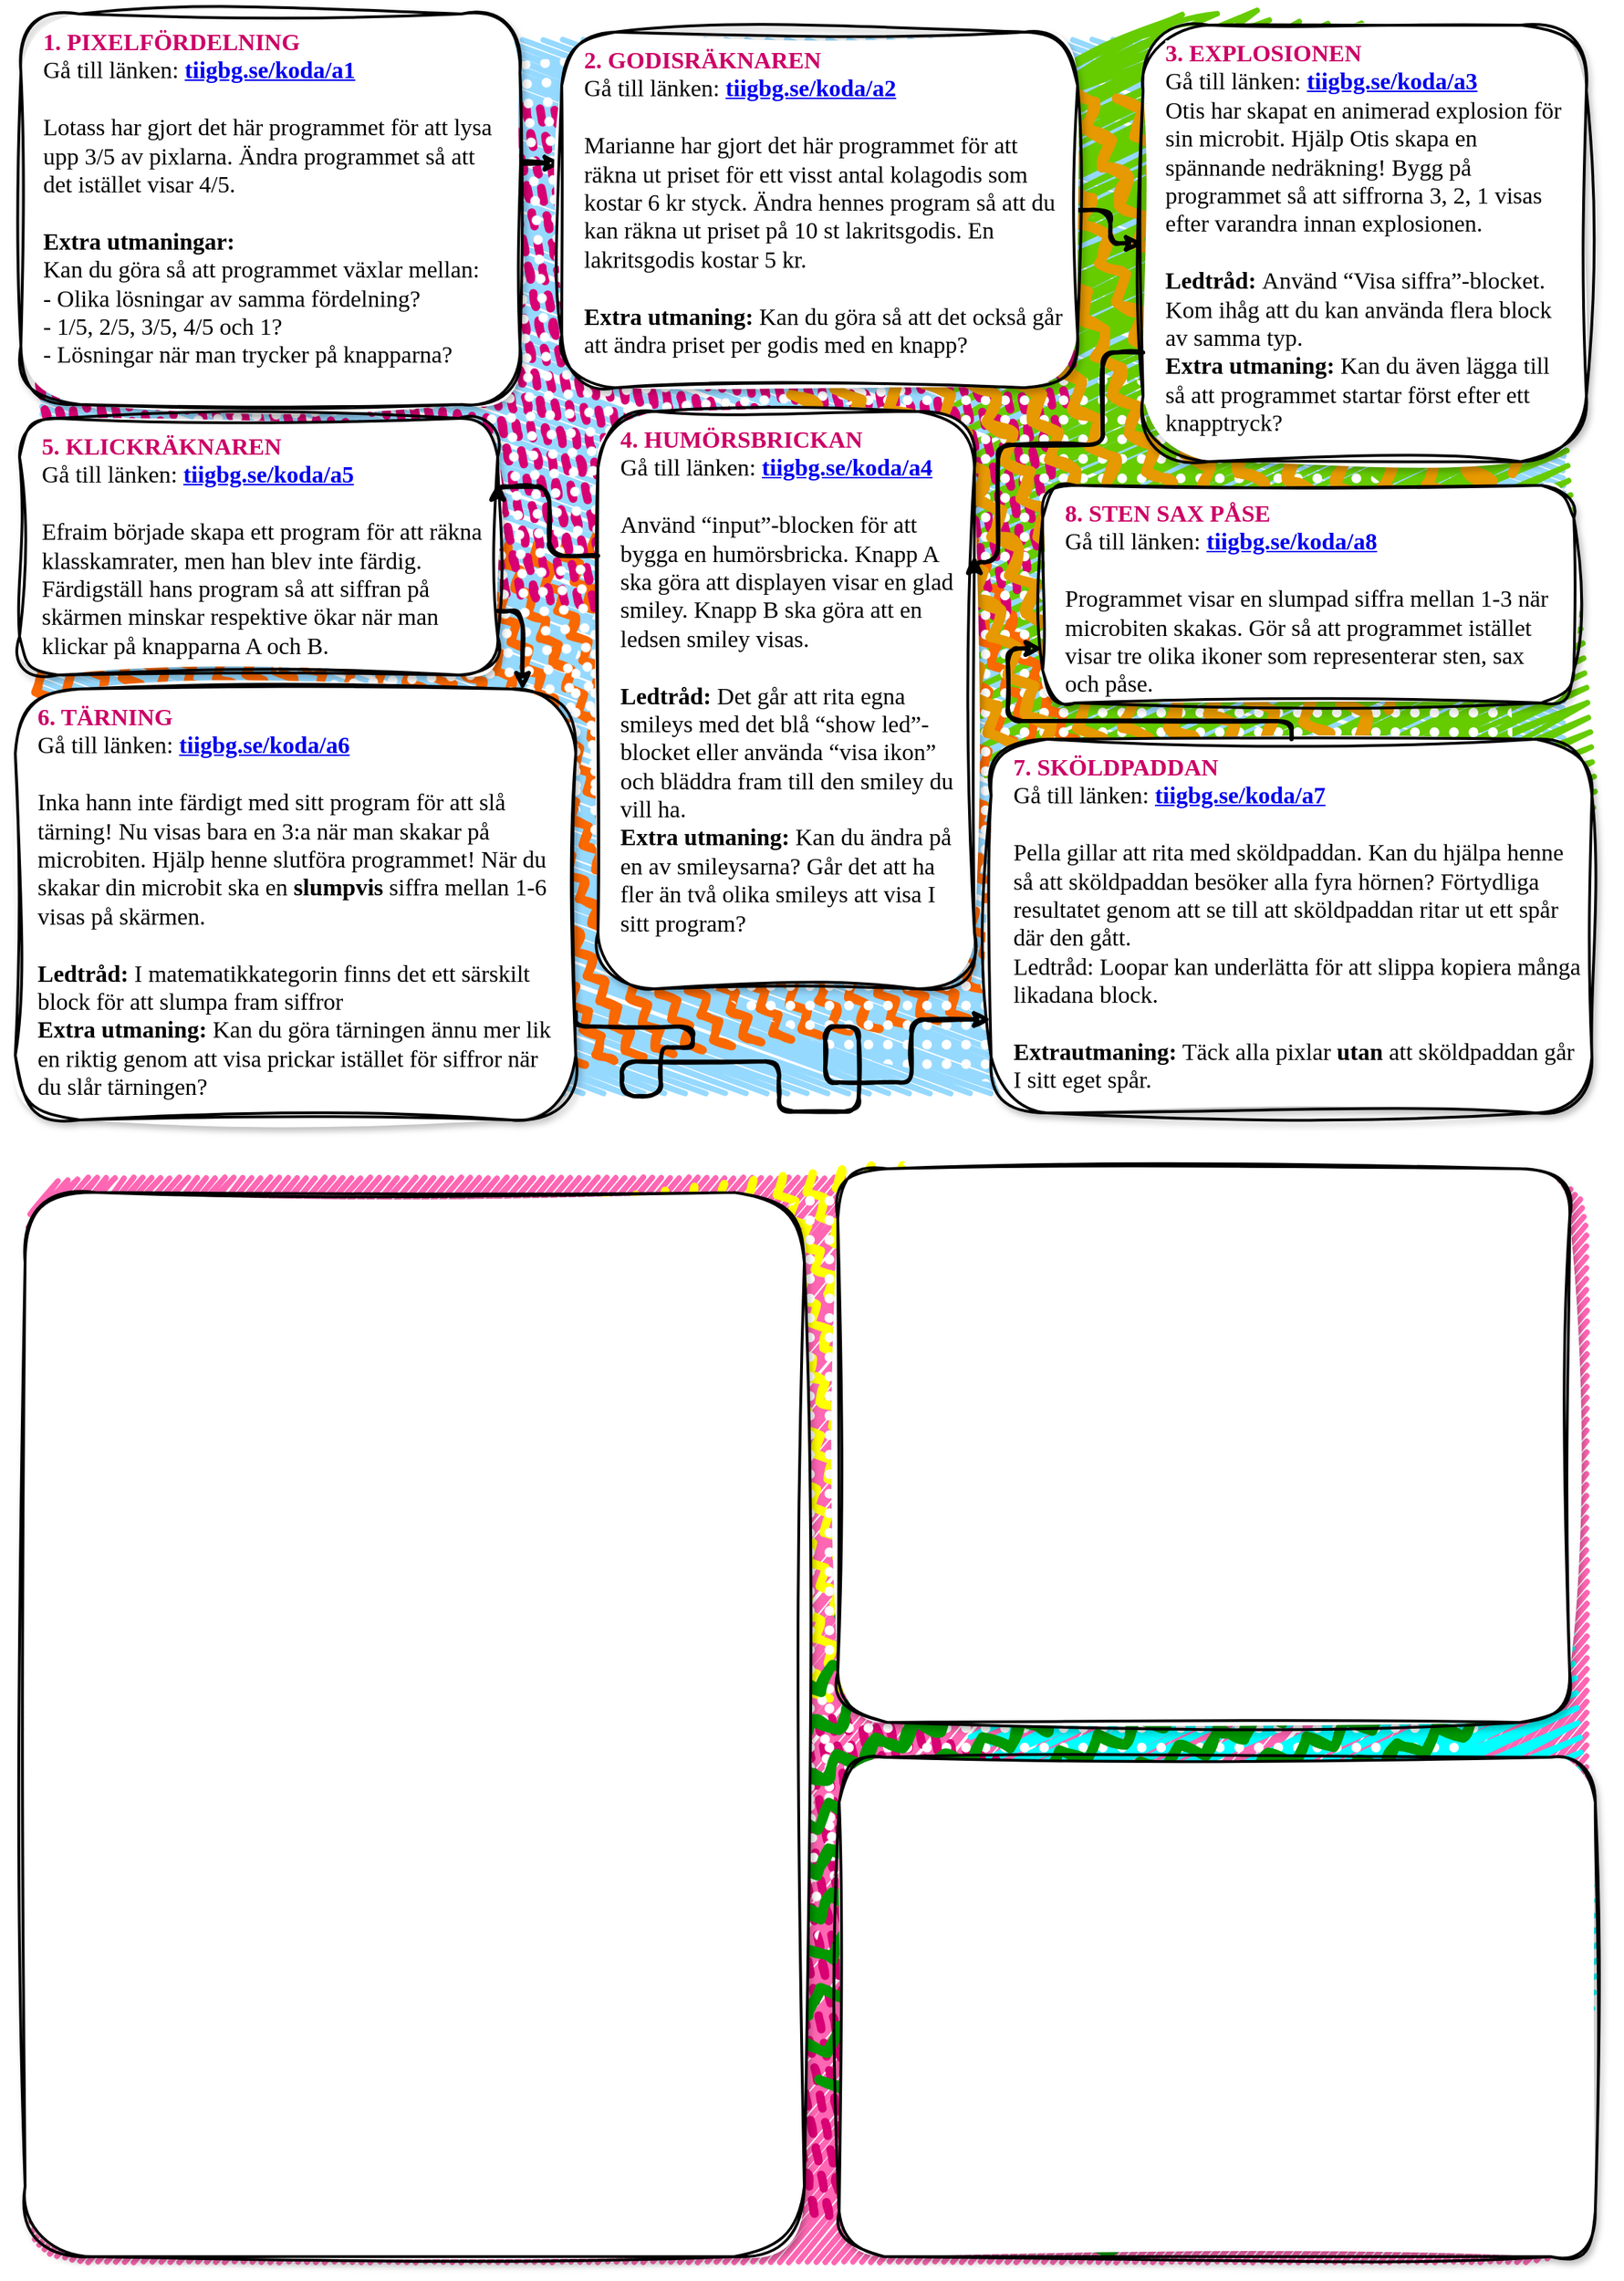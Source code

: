 <mxfile version="15.7.4" type="github">
  <diagram id="g1Ea1sE99UokIJiuxwNI" name="Page-1">
    <mxGraphModel dx="1477" dy="1102" grid="0" gridSize="10" guides="1" tooltips="1" connect="1" arrows="1" fold="1" page="1" pageScale="1" pageWidth="1169" pageHeight="827" background="none" math="0" shadow="0">
      <root>
        <mxCell id="0" />
        <mxCell id="3xRHyhHIbvwl35EICh01-24" value="background" style="locked=1;" parent="0" />
        <mxCell id="3xRHyhHIbvwl35EICh01-26" value="" style="rounded=1;whiteSpace=wrap;html=1;strokeWidth=2;fillWeight=4;hachureGap=5;hachureAngle=70;fillColor=#96D9FF;sketch=1;shadow=0;align=left;glass=0;fillStyle=hachure;comic=0;fixDash=0;labelPadding=0;fontFamily=Itim;fontSource=https%3A%2F%2Ffonts.googleapis.com%2Fcss%3Ffamily%3DItim;fontStyle=1;verticalAlign=top;spacingLeft=8;jiggle=2;disableMultiStroke=0;disableMultiStrokeFill=0;simplification=0;arcSize=5;movable=1;resizable=1;rotatable=1;deletable=1;editable=1;connectable=1;strokeColor=none;" parent="3xRHyhHIbvwl35EICh01-24" vertex="1">
          <mxGeometry x="33" y="39" width="1092" height="755" as="geometry" />
        </mxCell>
        <mxCell id="3xRHyhHIbvwl35EICh01-27" value="" style="rounded=1;whiteSpace=wrap;html=1;strokeWidth=2;fillWeight=4;hachureGap=10;hachureAngle=20;fillColor=#66CC00;sketch=1;shadow=0;align=left;glass=0;fillStyle=zigzag;comic=0;fixDash=0;labelPadding=0;fontFamily=Itim;fontSource=https%3A%2F%2Ffonts.googleapis.com%2Fcss%3Ffamily%3DItim;fontStyle=1;verticalAlign=top;spacingLeft=8;jiggle=6;disableMultiStroke=0;disableMultiStrokeFill=0;simplification=0;arcSize=50;strokeColor=none;fontColor=#ffffff;direction=south;rotation=-185;" parent="3xRHyhHIbvwl35EICh01-24" vertex="1">
          <mxGeometry x="699.88" y="27.22" width="435.57" height="750.54" as="geometry" />
        </mxCell>
        <mxCell id="3xRHyhHIbvwl35EICh01-28" value="" style="rounded=1;whiteSpace=wrap;html=1;strokeWidth=2;fillWeight=6;hachureGap=10;hachureAngle=20;fillColor=#fa6800;sketch=1;shadow=0;align=left;glass=0;fillStyle=zigzag-line;comic=0;fixDash=0;labelPadding=0;fontFamily=Itim;fontSource=https%3A%2F%2Ffonts.googleapis.com%2Fcss%3Ffamily%3DItim;fontStyle=1;verticalAlign=top;spacingLeft=8;jiggle=2;disableMultiStroke=0;disableMultiStrokeFill=0;simplification=0;arcSize=35;strokeColor=none;fontColor=#000000;direction=south;rotation=-97;" parent="3xRHyhHIbvwl35EICh01-24" vertex="1">
          <mxGeometry x="208.48" y="213.92" width="374.29" height="742.01" as="geometry" />
        </mxCell>
        <mxCell id="3xRHyhHIbvwl35EICh01-29" value="" style="rounded=1;whiteSpace=wrap;html=1;strokeWidth=2;fillWeight=6;hachureGap=10;hachureAngle=20;fillColor=#d80073;sketch=1;shadow=0;align=left;glass=0;fillStyle=dashed;comic=0;fixDash=0;labelPadding=0;fontFamily=Itim;fontSource=https%3A%2F%2Ffonts.googleapis.com%2Fcss%3Ffamily%3DItim;fontStyle=1;verticalAlign=top;spacingLeft=8;jiggle=2;disableMultiStroke=0;disableMultiStrokeFill=0;simplification=0;arcSize=35;strokeColor=none;fontColor=#ffffff;direction=south;rotation=-81;" parent="3xRHyhHIbvwl35EICh01-24" vertex="1">
          <mxGeometry x="216.77" y="-105.16" width="372.4" height="737.45" as="geometry" />
        </mxCell>
        <mxCell id="nV6lGtGCFat5JLpOnvdh-3" value="" style="ellipse;whiteSpace=wrap;html=1;strokeWidth=2;fillWeight=4;hachureGap=15;fillColor=default;fillStyle=dots;sketch=1;rounded=1;shadow=0;glass=0;labelBackgroundColor=#FFFFFF;labelBorderColor=none;hachureAngle=20;jiggle=3;disableMultiStroke=0;disableMultiStrokeFill=0;curveFitting=0.95;simplification=0;sketchStyle=rough;fontFamily=Itim;fontSource=https%3A%2F%2Ffonts.googleapis.com%2Fcss%3Ffamily%3DItim;fontSize=17;fontColor=#004C99;strokeColor=none;" parent="3xRHyhHIbvwl35EICh01-24" vertex="1">
          <mxGeometry x="380" y="270" width="739" height="519" as="geometry" />
        </mxCell>
        <mxCell id="nV6lGtGCFat5JLpOnvdh-4" value="" style="ellipse;whiteSpace=wrap;html=1;strokeWidth=2;fillWeight=4;hachureGap=15;fillColor=default;fillStyle=dots;sketch=1;rounded=1;shadow=0;glass=0;labelBackgroundColor=#FFFFFF;labelBorderColor=none;hachureAngle=20;jiggle=3;disableMultiStroke=0;disableMultiStrokeFill=0;curveFitting=0.95;simplification=0;sketchStyle=rough;fontFamily=Itim;fontSource=https%3A%2F%2Ffonts.googleapis.com%2Fcss%3Ffamily%3DItim;fontSize=17;fontColor=#004C99;strokeColor=none;rotation=86;" parent="3xRHyhHIbvwl35EICh01-24" vertex="1">
          <mxGeometry x="109.13" y="53" width="573" height="519" as="geometry" />
        </mxCell>
        <mxCell id="nV6lGtGCFat5JLpOnvdh-5" value="" style="ellipse;whiteSpace=wrap;html=1;strokeWidth=2;fillWeight=7;hachureGap=15;fillColor=#E69900;fillStyle=zigzag-line;sketch=1;rounded=1;shadow=0;glass=0;labelBackgroundColor=#FFFFFF;labelBorderColor=none;hachureAngle=20;jiggle=3;disableMultiStroke=0;disableMultiStrokeFill=0;curveFitting=0.95;simplification=0;sketchStyle=rough;fontFamily=Itim;fontSource=https%3A%2F%2Ffonts.googleapis.com%2Fcss%3Ffamily%3DItim;fontSize=17;fontColor=#004C99;strokeColor=none;rotation=86;direction=south;" parent="3xRHyhHIbvwl35EICh01-24" vertex="1">
          <mxGeometry x="577.46" y="38.13" width="505" height="572" as="geometry" />
        </mxCell>
        <mxCell id="1" value="spår 2" style="" parent="0" visible="0" />
        <mxCell id="wfl3Rg0Rn2dCTV5lHboT-3" value="" style="edgeStyle=orthogonalEdgeStyle;orthogonalLoop=1;jettySize=auto;html=1;jumpStyle=none;sketch=1;rounded=1;strokeWidth=3;exitX=1;exitY=0.5;exitDx=0;exitDy=0;shadow=0;strokeColor=#000000;" parent="1" source="wfl3Rg0Rn2dCTV5lHboT-1" target="wfl3Rg0Rn2dCTV5lHboT-2" edge="1">
          <mxGeometry relative="1" as="geometry">
            <Array as="points">
              <mxPoint x="360" y="135" />
              <mxPoint x="360" y="125" />
            </Array>
          </mxGeometry>
        </mxCell>
        <mxCell id="wfl3Rg0Rn2dCTV5lHboT-1" value="&lt;div&gt;&lt;b&gt;&lt;font color=&quot;#cc0066&quot; style=&quot;background-color: rgb(255 , 255 , 255)&quot;&gt;1. EXPLOSIONEN&amp;nbsp;&lt;/font&gt;&lt;/b&gt;&lt;/div&gt;&lt;div&gt;Gå till länken:&amp;nbsp;&lt;font color=&quot;#004c99&quot;&gt;&lt;b&gt;tiigbg.se/koda/b1&lt;/b&gt;&lt;/font&gt;&lt;/div&gt;&lt;div&gt;Otis har skapat en animerad explosion för sin microbit. Hjälp Otis skapa en spännande nedräkning! Bygg på programmet så att siffrorna 3, 2, 1 visas efter varandra innan explosionen.&amp;nbsp;&lt;/div&gt;&lt;div&gt;&amp;nbsp;&lt;/div&gt;&lt;div&gt;&lt;b&gt;Ledtråd:&amp;nbsp;&lt;/b&gt;Använd “Visa siffra”-blocket. Kom ihåg att du kan använda flera block av samma typ.&lt;/div&gt;&lt;div&gt;&amp;nbsp;&amp;nbsp;&lt;/div&gt;&lt;div&gt;&lt;b&gt;Extra utmaning:&amp;nbsp;&lt;/b&gt;Kan du även lägga till så att programmet startar först efter ett knapptryck?&amp;nbsp;&lt;/div&gt;" style="rounded=1;whiteSpace=wrap;strokeWidth=2;fillWeight=7;hachureGap=7;hachureAngle=40;sketch=1;glass=0;shadow=1;fillStyle=solid;align=left;comic=0;spacingLeft=6;verticalAlign=top;fontFamily=Itim;fontSource=https%3A%2F%2Ffonts.googleapis.com%2Fcss%3Ffamily%3DItim;fontStyle=0;jiggle=3;direction=east;portConstraint=none;connectable=1;strokeOpacity=100;fillOpacity=100;labelPadding=0;fixDash=0;container=0;simplification=0;disableMultiStroke=0;disableMultiStrokeFill=0;dashOffset=10;zigzagOffset=150;sketchStyle=rough;fontSize=17;strokeColor=default;fillColor=default;html=1;fontColor=default;noLabel=0;spacingTop=-4;spacing=10;labelBackgroundColor=none;labelBorderColor=none;curveFitting=0.95;dashGap=50;" parent="1" vertex="1">
          <mxGeometry x="19" y="19" width="387" height="267" as="geometry" />
        </mxCell>
        <mxCell id="wfl3Rg0Rn2dCTV5lHboT-5" value="" style="edgeStyle=orthogonalEdgeStyle;orthogonalLoop=1;jettySize=auto;html=1;elbow=vertical;jumpStyle=arc;strokeColor=#000000;endArrow=classic;strokeWidth=3;sketch=1;entryX=0;entryY=0.5;entryDx=0;entryDy=0;shadow=0;backgroundOutline=0;" parent="1" source="wfl3Rg0Rn2dCTV5lHboT-2" target="3xRHyhHIbvwl35EICh01-1" edge="1">
          <mxGeometry relative="1" as="geometry">
            <mxPoint x="840" y="100" as="targetPoint" />
          </mxGeometry>
        </mxCell>
        <mxCell id="wfl3Rg0Rn2dCTV5lHboT-2" value="&lt;div&gt;&lt;b&gt;&lt;font color=&quot;#cc0066&quot;&gt;2. JÄMNT DELBART&amp;nbsp;&lt;/font&gt;&lt;/b&gt;&lt;/div&gt;&lt;div&gt;Gå till länken: &lt;font color=&quot;#004c99&quot;&gt;&lt;b&gt;tiigbg.se/koda/b2&lt;/b&gt;&lt;/font&gt;&lt;/div&gt;&lt;div&gt;&lt;br&gt;&lt;/div&gt;&lt;div&gt;Emil har gjort ett program för att kolla om ett tal är delbart med ett annat. Han har dock råkat göra en bugg I koden och det fungerar inte. Rätta till så Emils program fungerar korrekt.&amp;nbsp;&lt;/div&gt;" style="rounded=1;whiteSpace=wrap;html=1;strokeWidth=2;fillWeight=7;hachureGap=7;hachureAngle=40;sketch=1;shadow=1;align=left;glass=0;fillStyle=solid;comic=0;fixDash=0;labelPadding=0;fontFamily=Itim;fontSource=https%3A%2F%2Ffonts.googleapis.com%2Fcss%3Ffamily%3DItim;fontStyle=0;verticalAlign=top;spacingLeft=6;jiggle=3;disableMultiStroke=0;disableMultiStrokeFill=0;simplification=0;strokeColor=default;fillColor=default;sketchStyle=rough;direction=east;fontSize=17;spacing=10;spacingTop=-4;curveFitting=0.95;" parent="1" vertex="1">
          <mxGeometry x="456" y="22" width="253" height="255" as="geometry" />
        </mxCell>
        <UserObject label="&lt;div&gt;&lt;font color=&quot;#cc0066&quot;&gt;&lt;span style=&quot;background-color: rgb(255 , 255 , 255)&quot;&gt;&lt;b&gt;3. TÄRNING - NY VERSION BEHÖVS MED EN UTGÅNGSPUNKT SOM INTE ÄR TOM&amp;nbsp;&lt;/b&gt;&lt;/span&gt;&lt;/font&gt;&lt;/div&gt;&lt;div&gt;Gå till länken: &lt;b&gt;&lt;font color=&quot;#004c99&quot;&gt;tiigbg.se/koda/b3&lt;/font&gt;&lt;/b&gt;&lt;/div&gt;&lt;div&gt;&lt;br&gt;&lt;/div&gt;&lt;div&gt;&lt;div&gt;Inka hann inte färdigt med sitt tärningsprogram! Nu visas bara en 3:a när man skakar på microbiten. Hjälp henne slutföra programmet! När du skakar din microbit ska en slumpvis siffra mellan 1-6 visas på skärmen.&amp;nbsp;&lt;/div&gt;&lt;div&gt;&amp;nbsp;&lt;/div&gt;&lt;div&gt;Ledtråd: I matematikkategorin finns det ett särskilt block för att slumpa fram siffror&amp;nbsp;&lt;/div&gt;&lt;div&gt;&amp;nbsp;&lt;/div&gt;&lt;div&gt;Extrautmaning: Kan du göra tärningen ännu mer lik en riktig genom att visa prickar istället för siffror när du slår tärningen?&amp;nbsp;&lt;/div&gt;&lt;/div&gt;" id="3xRHyhHIbvwl35EICh01-1">
          <mxCell style="rounded=1;whiteSpace=wrap;html=1;strokeWidth=2;fillWeight=7;hachureGap=7;hachureAngle=40;sketch=1;shadow=1;align=left;glass=0;fillStyle=solid;comic=0;fixDash=0;labelPadding=0;fontFamily=Itim;fontSource=https%3A%2F%2Ffonts.googleapis.com%2Fcss%3Ffamily%3DItim;fontStyle=0;verticalAlign=top;spacingLeft=8;jiggle=3;disableMultiStroke=0;disableMultiStrokeFill=0;simplification=0;strokeColor=default;fillColor=default;sketchStyle=rough;direction=east;fontSize=17;spacing=10;spacingTop=-1;curveFitting=0.95;" parent="1" vertex="1">
            <mxGeometry x="774" y="26" width="368" height="332" as="geometry" />
          </mxCell>
        </UserObject>
        <mxCell id="3xRHyhHIbvwl35EICh01-4" value="&lt;div&gt;&lt;font color=&quot;#cc0066&quot;&gt;&lt;b&gt;4. SKÖLDPADDAN&amp;nbsp;&lt;/b&gt;&lt;/font&gt;&lt;/div&gt;&lt;div&gt;Gå till länken: &lt;b&gt;&lt;font color=&quot;#004c99&quot;&gt;tiigbg.se/koda/b4&lt;/font&gt;&lt;/b&gt;&lt;/div&gt;&lt;div&gt;&lt;br&gt;&lt;/div&gt;&lt;div&gt;Pella gillar att rita med sköldpaddan. Kan du hjälpa henne så att sköldpaddan besöker alla fyra hörnen? Förtydliga resultatet genom att se till att sköldpaddan ritar ut ett spår där den gått.&amp;nbsp;&lt;/div&gt;&lt;div&gt;Ledtråd: Loopar kan underlätta för att slippa kopiera många likadana block.&lt;/div&gt;&lt;div&gt;&lt;br&gt;&lt;/div&gt;&lt;div&gt;&lt;b&gt;Extra utmaning:&lt;/b&gt; Täck alla pixlar UTAN att sköldpaddan går I sitt eget spår.&lt;font color=&quot;#cc0066&quot;&gt;&lt;b&gt;&amp;nbsp;&lt;/b&gt;&lt;/font&gt;&lt;/div&gt;" style="rounded=1;whiteSpace=wrap;html=1;strokeWidth=2;fillWeight=7;hachureGap=7;hachureAngle=40;sketch=1;shadow=1;align=left;glass=0;fillStyle=solid;comic=0;fixDash=0;labelPadding=0;fontFamily=Itim;fontSource=https%3A%2F%2Ffonts.googleapis.com%2Fcss%3Ffamily%3DItim;fontStyle=0;verticalAlign=top;spacingLeft=6;jiggle=3;disableMultiStroke=0;disableMultiStrokeFill=0;simplification=0;strokeColor=default;fillColor=default;sketchStyle=rough;direction=east;fontSize=17;spacing=10;spacingTop=-4;curveFitting=0.95;" parent="1" vertex="1">
          <mxGeometry x="395" y="309" width="289" height="348" as="geometry" />
        </mxCell>
        <mxCell id="3xRHyhHIbvwl35EICh01-6" value="&lt;div&gt;&lt;b&gt;&lt;font color=&quot;#cc0066&quot;&gt;5&lt;/font&gt;&lt;/b&gt;&lt;b&gt;&lt;font color=&quot;#cc0066&quot;&gt;. STEN SAX PÅSE&lt;/font&gt;&lt;/b&gt;&lt;/div&gt;&lt;div&gt;Gå till länken:&amp;nbsp;&lt;b&gt;&lt;font color=&quot;#004c99&quot;&gt;tiigbg.se/koda/b5&lt;/font&gt;&lt;/b&gt;&lt;/div&gt;&lt;div&gt;&lt;b&gt;&lt;font color=&quot;#004c99&quot;&gt;&lt;br&gt;&lt;/font&gt;&lt;/b&gt;&lt;/div&gt;&lt;div&gt;Programmet visar en slumpad siffra mellan 1-3 när microbiten skakas. Gör så att programmet istället visar tre olika ikoner som representerar sten, sax och påse.&amp;nbsp;&lt;/div&gt;" style="rounded=1;whiteSpace=wrap;html=1;strokeWidth=2;fillWeight=7;hachureGap=7;hachureAngle=40;sketch=1;shadow=1;align=left;glass=0;fillStyle=solid;comic=0;fixDash=0;labelPadding=0;fontFamily=Itim;fontSource=https%3A%2F%2Ffonts.googleapis.com%2Fcss%3Ffamily%3DItim;fontStyle=0;verticalAlign=top;spacingLeft=6;jiggle=3;disableMultiStroke=0;disableMultiStrokeFill=0;simplification=0;strokeColor=default;fillColor=default;sketchStyle=rough;direction=east;fontSize=17;spacing=10;spacingTop=-4;curveFitting=0.95;" parent="1" vertex="1">
          <mxGeometry x="19" y="311" width="303" height="201" as="geometry" />
        </mxCell>
        <mxCell id="3xRHyhHIbvwl35EICh01-7" value="" style="edgeStyle=orthogonalEdgeStyle;orthogonalLoop=1;jettySize=auto;html=1;elbow=vertical;jumpStyle=arc;strokeColor=#000000;endArrow=classic;strokeWidth=3;sketch=1;shadow=0;" parent="1" source="3xRHyhHIbvwl35EICh01-4" target="3xRHyhHIbvwl35EICh01-6" edge="1">
          <mxGeometry relative="1" as="geometry">
            <mxPoint x="550" y="420" as="sourcePoint" />
            <mxPoint x="530" y="565" as="targetPoint" />
          </mxGeometry>
        </mxCell>
        <mxCell id="3xRHyhHIbvwl35EICh01-8" value="&lt;div&gt;&lt;font color=&quot;#cc0066&quot;&gt;&lt;b&gt;6. PIXELFÖRDELNING&amp;nbsp;&lt;/b&gt;&lt;/font&gt;&lt;/div&gt;&lt;div&gt;Gå till länken: &lt;b&gt;&lt;font color=&quot;#004c99&quot;&gt;tiigbg.se/koda/b6&lt;/font&gt;&lt;/b&gt;&lt;/div&gt;&lt;div&gt;&lt;b&gt;&lt;font color=&quot;#004c99&quot;&gt;&lt;br&gt;&lt;/font&gt;&lt;/b&gt;&lt;/div&gt;&lt;div&gt;Programmet ritar ett slumpvis mönster som lyser upp 1/5 av displayen. Ändra I koden så att den istället generar 2/5, 3/5, 4/5 och/eller 5/5.&amp;nbsp;&lt;/div&gt;&lt;div&gt;&amp;nbsp;&lt;/div&gt;&lt;div&gt;Tänkvärt: Fundera på vad “Om-blocket” gör och varför det ser ut som det gör här. Nehövs verkligen “Om-blocket” och I så fall varför?&amp;nbsp;&lt;/div&gt;" style="rounded=1;whiteSpace=wrap;html=1;strokeWidth=2;fillWeight=7;hachureGap=7;hachureAngle=40;sketch=1;shadow=1;align=left;glass=0;fillStyle=solid;comic=0;fixDash=0;labelPadding=0;fontFamily=Itim;fontSource=https%3A%2F%2Ffonts.googleapis.com%2Fcss%3Ffamily%3DItim;fontStyle=0;verticalAlign=top;spacingLeft=6;jiggle=3;disableMultiStroke=0;disableMultiStrokeFill=0;simplification=0;strokeColor=default;fillColor=default;sketchStyle=rough;direction=east;fontSize=17;spacing=10;spacingTop=-4;curveFitting=0.95;" parent="1" vertex="1">
          <mxGeometry x="16" y="544" width="349" height="266" as="geometry" />
        </mxCell>
        <mxCell id="3xRHyhHIbvwl35EICh01-10" value="&lt;div&gt;&lt;font color=&quot;#cc0066&quot;&gt;&lt;b&gt;7. HITTA KOORDINATEN&amp;nbsp;&lt;/b&gt;&lt;/font&gt;&lt;/div&gt;&lt;div&gt;Gå till länken: &lt;b&gt;&lt;font color=&quot;#004c99&quot;&gt;tiigbg.se/koda/b7&lt;/font&gt;&lt;/b&gt;&lt;/div&gt;&lt;div&gt;&lt;b&gt;&lt;font color=&quot;#004c99&quot;&gt;&lt;br&gt;&lt;/font&gt;&lt;/b&gt;&lt;/div&gt;&lt;div&gt;Tigerlilja har gjort ett spel där man ska placera en prick&amp;nbsp;&lt;/div&gt;&lt;div&gt;genom att luta på micro:biten. Först visar micro:biten två&amp;nbsp;&lt;span&gt;siffror för x &amp;amp; y. Målet med spelet är att placera pricken på&amp;nbsp;&lt;/span&gt;&lt;span&gt;den koordinaten och klicka på A-knappen. Om man vill se&amp;nbsp;&lt;/span&gt;&lt;span&gt;koordinaten igen kan man trycka på B-knappen.&amp;nbsp;&lt;/span&gt;&lt;span&gt;Ändra i Tigerliljas program så att det visas ett hjärta när&amp;nbsp;&lt;/span&gt;&lt;/div&gt;&lt;div&gt;man fått 5 rätt.&amp;nbsp;&lt;/div&gt;&lt;div&gt;&amp;nbsp;&lt;/div&gt;&lt;div&gt;&lt;b&gt;Kom ihåg: &lt;/b&gt;Koordinaterna på micro:biten börjar uppe till&amp;nbsp;&lt;/div&gt;&lt;div&gt;vänster med x=0 och y=0.&amp;nbsp;&lt;/div&gt;" style="rounded=1;whiteSpace=wrap;html=1;strokeWidth=2;fillWeight=7;hachureGap=7;hachureAngle=40;sketch=1;shadow=1;align=left;glass=0;fillStyle=solid;comic=0;fixDash=0;labelPadding=0;fontFamily=Itim;fontSource=https%3A%2F%2Ffonts.googleapis.com%2Fcss%3Ffamily%3DItim;fontStyle=0;verticalAlign=top;spacingLeft=6;jiggle=3;disableMultiStroke=0;disableMultiStrokeFill=0;simplification=0;strokeColor=default;fillColor=default;sketchStyle=rough;direction=east;fontSize=17;spacing=10;spacingTop=-1;curveFitting=0.95;arcSize=10;" parent="1" vertex="1">
          <mxGeometry x="734" y="436" width="375" height="374" as="geometry" />
        </mxCell>
        <mxCell id="3xRHyhHIbvwl35EICh01-13" value="" style="edgeStyle=orthogonalEdgeStyle;orthogonalLoop=1;jettySize=auto;html=1;elbow=vertical;jumpStyle=arc;strokeColor=#000000;endArrow=classic;strokeWidth=3;sketch=1;exitX=1;exitY=0.75;exitDx=0;exitDy=0;shadow=0;entryX=0;entryY=0.75;entryDx=0;entryDy=0;" parent="1" source="3xRHyhHIbvwl35EICh01-8" target="3xRHyhHIbvwl35EICh01-10" edge="1">
          <mxGeometry relative="1" as="geometry">
            <mxPoint x="780" y="630" as="sourcePoint" />
            <mxPoint x="720" y="710" as="targetPoint" />
            <Array as="points">
              <mxPoint x="430" y="744" />
              <mxPoint x="430" y="703" />
              <mxPoint x="497" y="703" />
              <mxPoint x="497" y="800" />
              <mxPoint x="465" y="800" />
              <mxPoint x="465" y="778" />
              <mxPoint x="638" y="778" />
              <mxPoint x="638" y="760" />
              <mxPoint x="596" y="760" />
              <mxPoint x="596" y="709" />
              <mxPoint x="526" y="709" />
              <mxPoint x="526" y="744" />
              <mxPoint x="653" y="744" />
              <mxPoint x="653" y="688" />
              <mxPoint x="700" y="688" />
              <mxPoint x="700" y="717" />
            </Array>
          </mxGeometry>
        </mxCell>
        <mxCell id="3xRHyhHIbvwl35EICh01-22" value="" style="edgeStyle=orthogonalEdgeStyle;orthogonalLoop=1;jettySize=auto;html=1;elbow=vertical;jumpStyle=arc;strokeColor=#000000;endArrow=classic;strokeWidth=3;sketch=1;entryX=1;entryY=0.25;entryDx=0;entryDy=0;shadow=0;exitX=0;exitY=0.75;exitDx=0;exitDy=0;" parent="1" source="3xRHyhHIbvwl35EICh01-1" target="3xRHyhHIbvwl35EICh01-4" edge="1">
          <mxGeometry relative="1" as="geometry">
            <mxPoint x="818" y="254" as="sourcePoint" />
            <mxPoint x="860" y="435" as="targetPoint" />
            <Array as="points">
              <mxPoint x="734" y="275" />
              <mxPoint x="734" y="334" />
              <mxPoint x="709" y="334" />
              <mxPoint x="709" y="396" />
            </Array>
          </mxGeometry>
        </mxCell>
        <mxCell id="3xRHyhHIbvwl35EICh01-31" value="" style="edgeStyle=orthogonalEdgeStyle;orthogonalLoop=1;jettySize=auto;html=1;elbow=vertical;jumpStyle=arc;strokeColor=#000000;endArrow=classic;strokeWidth=3;sketch=1;shadow=0;exitX=0.5;exitY=1;exitDx=0;exitDy=0;entryX=0.25;entryY=0;entryDx=0;entryDy=0;" parent="1" source="3xRHyhHIbvwl35EICh01-6" target="3xRHyhHIbvwl35EICh01-8" edge="1">
          <mxGeometry relative="1" as="geometry">
            <mxPoint x="217" y="689.5" as="sourcePoint" />
            <mxPoint x="162" y="544" as="targetPoint" />
            <Array as="points">
              <mxPoint x="166" y="512" />
              <mxPoint x="166" y="524" />
              <mxPoint x="103" y="524" />
            </Array>
          </mxGeometry>
        </mxCell>
        <mxCell id="nV6lGtGCFat5JLpOnvdh-22" value="&lt;span style=&quot;color: rgb(0 , 0 , 0) ; text-align: left ; font-size: 18px&quot;&gt;Kör det här programmet på själva microbiten och inte i simulatorn!&lt;/span&gt;" style="rounded=0;whiteSpace=wrap;html=1;strokeWidth=2;fillWeight=8;hachureGap=8;hachureAngle=45;fillColor=#FF8000;sketch=1;shadow=0;glass=0;labelBackgroundColor=none;labelBorderColor=none;jiggle=3;disableMultiStroke=0;disableMultiStrokeFill=0;fillStyle=solid;curveFitting=0.95;simplification=0;sketchStyle=rough;fontFamily=Itim;fontSource=https%3A%2F%2Ffonts.googleapis.com%2Fcss%3Ffamily%3DItim;fontSize=18;fontColor=#004C99;fontStyle=1;rotation=10.0;" parent="1" vertex="1">
          <mxGeometry x="868" y="402" width="274" height="49" as="geometry" />
        </mxCell>
        <mxCell id="nV6lGtGCFat5JLpOnvdh-6" value="spår 1" style="" parent="0" />
        <mxCell id="nV6lGtGCFat5JLpOnvdh-7" value="" style="edgeStyle=orthogonalEdgeStyle;orthogonalLoop=1;jettySize=auto;html=1;jumpStyle=none;sketch=1;rounded=1;strokeWidth=3;exitX=1;exitY=0.5;exitDx=0;exitDy=0;shadow=0;strokeColor=#000000;" parent="nV6lGtGCFat5JLpOnvdh-6" source="nV6lGtGCFat5JLpOnvdh-8" target="nV6lGtGCFat5JLpOnvdh-10" edge="1">
          <mxGeometry relative="1" as="geometry">
            <Array as="points">
              <mxPoint x="360" y="135" />
              <mxPoint x="360" y="125" />
            </Array>
          </mxGeometry>
        </mxCell>
        <UserObject label="&lt;b style=&quot;background-color: rgb(255 , 255 , 255) ; font-size: 17px&quot;&gt;&lt;font color=&quot;#cc0066&quot; style=&quot;font-size: 17px&quot;&gt;1. PIXELFÖRDELNING&lt;/font&gt;&lt;br style=&quot;font-size: 17px&quot;&gt;&lt;/b&gt;Gå till länken: &lt;font color=&quot;#004c99&quot; style=&quot;font-size: 17px&quot;&gt;&lt;b style=&quot;font-size: 17px&quot;&gt;&lt;a href=&quot;https://www.tiigbg.se/koda/a1&quot;&gt;tiigbg.se/koda/a1&lt;/a&gt;&lt;/b&gt;&lt;/font&gt;&lt;br style=&quot;font-size: 17px&quot;&gt;&lt;br style=&quot;font-size: 17px&quot;&gt;Lotass har gjort det här programmet för att lysa upp 3/5 av pixlarna. Ändra programmet så att det istället visar 4/5.&lt;br style=&quot;font-size: 17px&quot;&gt;&lt;br style=&quot;font-size: 17px&quot;&gt;&lt;b style=&quot;font-size: 17px&quot;&gt;Extra utmaningar:&lt;br style=&quot;font-size: 17px&quot;&gt;&lt;/b&gt;Kan du göra så att programmet växlar mellan:&lt;br style=&quot;font-size: 17px&quot;&gt;-&amp;nbsp;&lt;span style=&quot;font-size: 17px&quot;&gt;Olika lösningar av samma fördelning?&amp;nbsp;&lt;/span&gt;&lt;div style=&quot;font-size: 17px&quot;&gt;- 1/5, 2/5, 3/5, 4/5 och 1?&amp;nbsp;&lt;/div&gt;&lt;div style=&quot;font-size: 17px&quot;&gt;- Lösningar när man trycker på knapparna?&amp;nbsp;&amp;nbsp;&lt;/div&gt;" id="nV6lGtGCFat5JLpOnvdh-8">
          <mxCell style="rounded=1;whiteSpace=wrap;strokeWidth=2;fillWeight=7;hachureGap=7;hachureAngle=40;sketch=1;glass=0;shadow=1;fillStyle=solid;align=left;comic=0;spacingLeft=6;verticalAlign=top;fontFamily=Itim;fontSource=https%3A%2F%2Ffonts.googleapis.com%2Fcss%3Ffamily%3DItim;fontStyle=0;jiggle=3;direction=east;portConstraint=none;connectable=1;strokeOpacity=100;fillOpacity=100;labelPadding=0;fixDash=0;container=0;simplification=0;disableMultiStroke=0;disableMultiStrokeFill=0;dashOffset=10;zigzagOffset=150;sketchStyle=rough;fontSize=17;strokeColor=default;fillColor=default;html=1;fontColor=default;noLabel=0;spacingTop=-4;spacing=10;labelBackgroundColor=none;labelBorderColor=none;curveFitting=0.95;dashGap=50;" parent="nV6lGtGCFat5JLpOnvdh-6" vertex="1">
            <mxGeometry x="19" y="18" width="358" height="280" as="geometry" />
          </mxCell>
        </UserObject>
        <mxCell id="nV6lGtGCFat5JLpOnvdh-9" value="" style="edgeStyle=orthogonalEdgeStyle;orthogonalLoop=1;jettySize=auto;html=1;elbow=vertical;jumpStyle=arc;strokeColor=#000000;endArrow=classic;strokeWidth=3;sketch=1;entryX=0;entryY=0.5;entryDx=0;entryDy=0;shadow=0;backgroundOutline=0;" parent="nV6lGtGCFat5JLpOnvdh-6" source="nV6lGtGCFat5JLpOnvdh-10" target="nV6lGtGCFat5JLpOnvdh-11" edge="1">
          <mxGeometry relative="1" as="geometry">
            <mxPoint x="840" y="100" as="targetPoint" />
          </mxGeometry>
        </mxCell>
        <mxCell id="nV6lGtGCFat5JLpOnvdh-10" value="&lt;div&gt;&lt;b&gt;&lt;font color=&quot;#cc0066&quot; style=&quot;background-color: rgb(255 , 255 , 255)&quot;&gt;2. GODISRÄKNAREN&lt;/font&gt;&lt;/b&gt;&lt;/div&gt;&lt;div&gt;Gå till länken: &lt;b&gt;&lt;font color=&quot;#004c99&quot;&gt;&lt;a href=&quot;https://www.tiigbg.se/koda/a2&quot;&gt;tiigbg.se/koda/a2&lt;/a&gt;&lt;/font&gt;&amp;nbsp;&lt;/b&gt;&lt;/div&gt;&lt;div&gt;&lt;b&gt;&lt;br&gt;&lt;/b&gt;&lt;/div&gt;&lt;div&gt;Marianne har gjort det här programmet för att räkna ut priset för ett visst antal kolagodis som kostar 6 kr styck. Ändra hennes program så att du kan räkna ut priset på 10 st lakritsgodis. En lakritsgodis kostar 5 kr.&amp;nbsp;&lt;/div&gt;&lt;div&gt;&amp;nbsp;&lt;/div&gt;&lt;div&gt;&lt;b&gt;Extra utmaning: &lt;/b&gt;Kan du göra så att det också går att ändra priset per godis med en knapp?&amp;nbsp;&lt;/div&gt;" style="rounded=1;whiteSpace=wrap;html=1;strokeWidth=2;fillWeight=7;hachureGap=7;hachureAngle=40;sketch=1;shadow=1;align=left;glass=0;fillStyle=solid;comic=0;fixDash=0;labelPadding=0;fontFamily=Itim;fontSource=https%3A%2F%2Ffonts.googleapis.com%2Fcss%3Ffamily%3DItim;fontStyle=0;verticalAlign=top;spacingLeft=6;jiggle=3;disableMultiStroke=0;disableMultiStrokeFill=0;simplification=0;strokeColor=default;fillColor=default;sketchStyle=rough;direction=east;fontSize=17;spacing=10;spacingTop=-4;curveFitting=0.95;" parent="nV6lGtGCFat5JLpOnvdh-6" vertex="1">
          <mxGeometry x="407" y="31" width="370" height="255" as="geometry" />
        </mxCell>
        <UserObject label="&lt;div&gt;&lt;b&gt;&lt;font color=&quot;#cc0066&quot; style=&quot;background-color: rgb(255 , 255 , 255)&quot;&gt;3. EXPLOSIONEN&amp;nbsp;&lt;/font&gt;&lt;/b&gt;&lt;/div&gt;&lt;div&gt;Gå till länken: &lt;font color=&quot;#004c99&quot;&gt;&lt;b&gt;&lt;a href=&quot;https://www.tiigbg.se/koda/a3&quot;&gt;tiigbg.se/koda/a3&lt;/a&gt;&lt;/b&gt;&lt;/font&gt;&lt;/div&gt;&lt;div&gt;Otis har skapat en animerad explosion för sin microbit. Hjälp Otis skapa en spännande nedräkning! Bygg på programmet så att siffrorna 3, 2, 1 visas efter varandra innan explosionen.&amp;nbsp;&lt;/div&gt;&lt;div&gt;&amp;nbsp;&lt;/div&gt;&lt;div&gt;&lt;b&gt;Ledtråd: &lt;/b&gt;Använd “Visa siffra”-blocket. Kom ihåg att du kan använda flera block av samma typ.&amp;nbsp;&amp;nbsp;&lt;/div&gt;&lt;div&gt;&lt;b&gt;Extra utmaning: &lt;/b&gt;Kan du även lägga till så att programmet startar först efter ett knapptryck?&amp;nbsp;&lt;/div&gt;" id="nV6lGtGCFat5JLpOnvdh-11">
          <mxCell style="rounded=1;whiteSpace=wrap;html=1;strokeWidth=2;fillWeight=7;hachureGap=7;hachureAngle=40;sketch=1;shadow=1;align=left;glass=0;fillStyle=solid;comic=0;fixDash=0;labelPadding=0;fontFamily=Itim;fontSource=https%3A%2F%2Ffonts.googleapis.com%2Fcss%3Ffamily%3DItim;fontStyle=0;verticalAlign=top;spacingLeft=6;jiggle=3;disableMultiStroke=0;disableMultiStrokeFill=0;simplification=0;strokeColor=default;fillColor=default;sketchStyle=rough;direction=east;fontSize=17;spacing=10;spacingTop=-4;curveFitting=0.95;" parent="nV6lGtGCFat5JLpOnvdh-6" vertex="1">
            <mxGeometry x="824" y="26" width="318" height="313" as="geometry" />
          </mxCell>
        </UserObject>
        <mxCell id="nV6lGtGCFat5JLpOnvdh-12" value="&lt;div&gt;&lt;b&gt;&lt;font color=&quot;#cc0066&quot; style=&quot;background-color: rgb(255 , 255 , 255)&quot;&gt;4. HUMÖRSBRICKAN&amp;nbsp;&lt;/font&gt;&lt;/b&gt;&lt;/div&gt;&lt;div&gt;Gå till länken: &lt;b&gt;&lt;font color=&quot;#004c99&quot;&gt;&lt;a href=&quot;https://www.tiigbg.se/koda/a4&quot;&gt;tiigbg.se/koda/a4&lt;/a&gt;&lt;/font&gt;&lt;/b&gt;&lt;/div&gt;&lt;div&gt;&lt;b&gt;&lt;font color=&quot;#004c99&quot;&gt;&lt;br&gt;&lt;/font&gt;&lt;/b&gt;&lt;/div&gt;&lt;div&gt;Använd “input”-blocken för att bygga en humörsbricka. Knapp A ska göra att displayen visar en glad smiley. Knapp B ska göra att en ledsen smiley visas.&amp;nbsp;&lt;/div&gt;&lt;div&gt;&amp;nbsp;&lt;/div&gt;&lt;div&gt;&lt;b&gt;Ledtråd: &lt;/b&gt;Det går att rita egna smileys med det blå “show led”-blocket eller använda “visa ikon” och bläddra fram till den smiley du vill ha.&amp;nbsp;&lt;/div&gt;&lt;div&gt;&lt;b&gt;Extra utmaning: &lt;/b&gt;Kan du ändra på en av smileysarna? Går det att ha fler än två olika smileys att visa I sitt program?&amp;nbsp;&lt;/div&gt;" style="rounded=1;whiteSpace=wrap;html=1;strokeWidth=2;fillWeight=7;hachureGap=7;hachureAngle=40;sketch=1;shadow=1;align=left;glass=0;fillStyle=solid;comic=0;fixDash=0;labelPadding=0;fontFamily=Itim;fontSource=https%3A%2F%2Ffonts.googleapis.com%2Fcss%3Ffamily%3DItim;fontStyle=0;verticalAlign=top;spacingLeft=6;jiggle=3;disableMultiStroke=0;disableMultiStrokeFill=0;simplification=0;strokeColor=default;fillColor=default;sketchStyle=rough;direction=east;fontSize=17;spacing=10;spacingTop=-4;curveFitting=0.95;" parent="nV6lGtGCFat5JLpOnvdh-6" vertex="1">
          <mxGeometry x="433" y="303" width="270" height="414" as="geometry" />
        </mxCell>
        <mxCell id="nV6lGtGCFat5JLpOnvdh-13" value="&lt;div&gt;&lt;b&gt;&lt;font color=&quot;#cc0066&quot; style=&quot;background-color: rgb(255 , 255 , 255)&quot;&gt;5. KLICKRÄKNAREN&amp;nbsp;&lt;/font&gt;&lt;/b&gt;&lt;/div&gt;&lt;div&gt;Gå till länken: &lt;b&gt;&lt;font color=&quot;#004c99&quot;&gt;&lt;a href=&quot;https://www.tiigbg.se/koda/a5&quot;&gt;tiigbg.se/koda/a5&lt;/a&gt;&amp;nbsp;&lt;/font&gt;&lt;/b&gt;&lt;/div&gt;&lt;div&gt;&lt;br&gt;&lt;/div&gt;&lt;div&gt;Efraim började skapa ett program för att räkna klasskamrater, men han blev inte färdig. Färdigställ hans program så att siffran på skärmen minskar respektive ökar när man klickar på knapparna A och B.&amp;nbsp;&lt;/div&gt;" style="rounded=1;whiteSpace=wrap;html=1;strokeWidth=2;fillWeight=7;hachureGap=7;hachureAngle=40;sketch=1;shadow=1;align=left;glass=0;fillStyle=solid;comic=0;fixDash=0;labelPadding=0;fontFamily=Itim;fontSource=https%3A%2F%2Ffonts.googleapis.com%2Fcss%3Ffamily%3DItim;fontStyle=0;verticalAlign=top;spacingLeft=6;jiggle=3;disableMultiStroke=0;disableMultiStrokeFill=0;simplification=0;strokeColor=default;fillColor=default;sketchStyle=rough;direction=east;fontSize=17;spacing=10;spacingTop=-4;curveFitting=0.95;" parent="nV6lGtGCFat5JLpOnvdh-6" vertex="1">
          <mxGeometry x="18" y="308" width="343" height="184" as="geometry" />
        </mxCell>
        <mxCell id="nV6lGtGCFat5JLpOnvdh-14" value="" style="edgeStyle=orthogonalEdgeStyle;orthogonalLoop=1;jettySize=auto;html=1;elbow=vertical;jumpStyle=arc;strokeColor=#000000;endArrow=classic;strokeWidth=3;sketch=1;shadow=0;exitX=0;exitY=0.25;exitDx=0;exitDy=0;entryX=1;entryY=0.25;entryDx=0;entryDy=0;" parent="nV6lGtGCFat5JLpOnvdh-6" source="nV6lGtGCFat5JLpOnvdh-12" target="nV6lGtGCFat5JLpOnvdh-13" edge="1">
          <mxGeometry relative="1" as="geometry">
            <mxPoint x="550" y="420" as="sourcePoint" />
            <mxPoint x="530" y="565" as="targetPoint" />
            <Array as="points">
              <mxPoint x="398" y="407" />
              <mxPoint x="398" y="357" />
            </Array>
          </mxGeometry>
        </mxCell>
        <mxCell id="nV6lGtGCFat5JLpOnvdh-15" value="&lt;div&gt;&lt;b&gt;&lt;font color=&quot;#cc0066&quot;&gt;6. TÄRNING&amp;nbsp;&lt;/font&gt;&lt;/b&gt;&lt;/div&gt;&lt;div&gt;Gå till länken: &lt;b&gt;&lt;font color=&quot;#004c99&quot;&gt;&lt;a href=&quot;https://www.tiigbg.se/koda/a6&quot;&gt;tiigbg.se/koda/a6&lt;/a&gt;&lt;/font&gt;&lt;/b&gt;&lt;/div&gt;&lt;div&gt;&lt;br&gt;&lt;/div&gt;&lt;div&gt;&lt;div&gt;Inka hann inte färdigt med sitt program för att slå tärning! Nu visas bara en 3:a när man skakar på microbiten. Hjälp henne slutföra programmet! När du skakar din microbit ska en &lt;b&gt;slumpvis&lt;/b&gt; siffra mellan 1-6 visas på skärmen.&amp;nbsp;&lt;/div&gt;&lt;div&gt;&amp;nbsp;&lt;/div&gt;&lt;div&gt;&lt;b&gt;Ledtråd:&lt;/b&gt; I matematikkategorin finns det ett särskilt block för att slumpa fram siffror&amp;nbsp;&lt;/div&gt;&lt;div&gt;&lt;b&gt;Extra utmaning: &lt;/b&gt;Kan du göra tärningen ännu mer lik en riktig genom att visa prickar istället för siffror när du slår tärningen?&amp;nbsp;&lt;/div&gt;&lt;/div&gt;" style="rounded=1;whiteSpace=wrap;html=1;strokeWidth=2;fillWeight=7;hachureGap=7;hachureAngle=40;sketch=1;shadow=1;align=left;glass=0;fillStyle=solid;comic=0;fixDash=0;labelPadding=0;fontFamily=Itim;fontSource=https%3A%2F%2Ffonts.googleapis.com%2Fcss%3Ffamily%3DItim;fontStyle=0;verticalAlign=top;spacingLeft=6;jiggle=3;disableMultiStroke=0;disableMultiStrokeFill=0;simplification=0;strokeColor=default;fillColor=default;sketchStyle=rough;direction=east;fontSize=17;spacing=10;spacingTop=-4;curveFitting=0.95;" parent="nV6lGtGCFat5JLpOnvdh-6" vertex="1">
          <mxGeometry x="15" y="502" width="402" height="309" as="geometry" />
        </mxCell>
        <mxCell id="nV6lGtGCFat5JLpOnvdh-16" value="&lt;div&gt;&lt;font color=&quot;#cc0066&quot;&gt;&lt;b&gt;7. SKÖLDPADDAN&amp;nbsp;&lt;/b&gt;&lt;/font&gt;&lt;/div&gt;&lt;div&gt;Gå till länken: &lt;b&gt;&lt;font color=&quot;#004c99&quot;&gt;&lt;a href=&quot;https://www.tiigbg.se/koda/a7&quot;&gt;tiigbg.se/koda/a7&lt;/a&gt;&lt;/font&gt;&lt;/b&gt;&lt;/div&gt;&lt;div&gt;&lt;b&gt;&lt;font color=&quot;#004c99&quot;&gt;&lt;br&gt;&lt;/font&gt;&lt;/b&gt;&lt;/div&gt;&lt;div&gt;Pella gillar att rita med sköldpaddan. Kan du hjälpa henne så att sköldpaddan besöker alla fyra hörnen? Förtydliga resultatet genom att se till att sköldpaddan ritar ut ett spår där den gått.&amp;nbsp;&lt;/div&gt;&lt;div&gt;Ledtråd: Loopar kan underlätta för att slippa kopiera många likadana block.&lt;/div&gt;&lt;div&gt;&lt;br&gt;&lt;/div&gt;&lt;div&gt;&lt;b&gt;Extrautmaning:&lt;/b&gt; Täck alla pixlar &lt;b&gt;utan&lt;/b&gt; att sköldpaddan går I sitt eget spår.&amp;nbsp;&lt;/div&gt;" style="rounded=1;whiteSpace=wrap;html=1;strokeWidth=2;fillWeight=7;hachureGap=7;hachureAngle=40;sketch=1;shadow=1;align=left;glass=0;fillStyle=solid;comic=0;fixDash=0;labelPadding=0;fontFamily=Itim;fontSource=https%3A%2F%2Ffonts.googleapis.com%2Fcss%3Ffamily%3DItim;fontStyle=0;verticalAlign=top;spacingLeft=6;jiggle=3;disableMultiStroke=0;disableMultiStrokeFill=0;simplification=0;strokeColor=default;fillColor=default;sketchStyle=rough;direction=east;fontSize=17;spacing=10;spacingTop=-4;curveFitting=0.95;" parent="nV6lGtGCFat5JLpOnvdh-6" vertex="1">
          <mxGeometry x="715" y="538" width="431" height="268" as="geometry" />
        </mxCell>
        <mxCell id="nV6lGtGCFat5JLpOnvdh-17" value="&lt;div&gt;&lt;b&gt;&lt;font color=&quot;#cc0066&quot;&gt;8. STEN SAX PÅSE&lt;/font&gt;&lt;/b&gt;&lt;/div&gt;&lt;div&gt;&lt;div&gt;Gå till länken:&amp;nbsp;&lt;b&gt;&lt;font color=&quot;#004c99&quot;&gt;&lt;a href=&quot;https://www.tiigbg.se/koda/a8&quot;&gt;tiigbg.se/koda/a8&lt;/a&gt;&lt;/font&gt;&lt;/b&gt;&lt;/div&gt;&lt;/div&gt;&lt;div&gt;&lt;b&gt;&lt;font color=&quot;#004c99&quot;&gt;&lt;br&gt;&lt;/font&gt;&lt;/b&gt;&lt;/div&gt;&lt;div&gt;Programmet visar en slumpad siffra mellan 1-3 när microbiten skakas. Gör så att programmet istället visar tre olika ikoner som representerar sten, sax och påse.&amp;nbsp;&lt;/div&gt;" style="rounded=1;whiteSpace=wrap;html=1;strokeWidth=2;fillWeight=7;hachureGap=7;hachureAngle=40;sketch=1;shadow=1;align=left;glass=0;fillStyle=solid;comic=0;fixDash=0;labelPadding=0;fontFamily=Itim;fontSource=https%3A%2F%2Ffonts.googleapis.com%2Fcss%3Ffamily%3DItim;fontStyle=0;verticalAlign=top;spacingLeft=6;jiggle=3;disableMultiStroke=0;disableMultiStrokeFill=0;simplification=0;strokeColor=default;fillColor=default;sketchStyle=rough;direction=east;fontSize=17;spacing=10;spacingTop=-4;curveFitting=0.95;" parent="nV6lGtGCFat5JLpOnvdh-6" vertex="1">
          <mxGeometry x="752" y="356" width="381" height="156" as="geometry" />
        </mxCell>
        <mxCell id="nV6lGtGCFat5JLpOnvdh-18" value="" style="edgeStyle=orthogonalEdgeStyle;orthogonalLoop=1;jettySize=auto;html=1;elbow=vertical;jumpStyle=arc;strokeColor=#000000;endArrow=classic;strokeWidth=3;sketch=1;exitX=0.5;exitY=0;exitDx=0;exitDy=0;shadow=0;entryX=0;entryY=0.75;entryDx=0;entryDy=0;" parent="nV6lGtGCFat5JLpOnvdh-6" source="nV6lGtGCFat5JLpOnvdh-16" target="nV6lGtGCFat5JLpOnvdh-17" edge="1">
          <mxGeometry relative="1" as="geometry">
            <mxPoint x="1140" y="650" as="sourcePoint" />
            <mxPoint x="880" y="620" as="targetPoint" />
            <Array as="points">
              <mxPoint x="931" y="525" />
              <mxPoint x="727" y="525" />
              <mxPoint x="727" y="473" />
            </Array>
          </mxGeometry>
        </mxCell>
        <mxCell id="nV6lGtGCFat5JLpOnvdh-19" value="" style="edgeStyle=orthogonalEdgeStyle;orthogonalLoop=1;jettySize=auto;html=1;elbow=vertical;jumpStyle=arc;strokeColor=#000000;endArrow=classic;strokeWidth=3;sketch=1;exitX=1;exitY=0.75;exitDx=0;exitDy=0;shadow=0;entryX=0;entryY=0.75;entryDx=0;entryDy=0;" parent="nV6lGtGCFat5JLpOnvdh-6" source="nV6lGtGCFat5JLpOnvdh-15" target="nV6lGtGCFat5JLpOnvdh-16" edge="1">
          <mxGeometry relative="1" as="geometry">
            <mxPoint x="780" y="630" as="sourcePoint" />
            <mxPoint x="720" y="710" as="targetPoint" />
            <Array as="points">
              <mxPoint x="417" y="744" />
              <mxPoint x="501" y="744" />
              <mxPoint x="501" y="759" />
              <mxPoint x="478" y="759" />
              <mxPoint x="478" y="794" />
              <mxPoint x="450" y="794" />
              <mxPoint x="450" y="769" />
              <mxPoint x="563" y="769" />
              <mxPoint x="563" y="805" />
              <mxPoint x="620" y="805" />
              <mxPoint x="620" y="744" />
              <mxPoint x="596" y="744" />
              <mxPoint x="596" y="784" />
              <mxPoint x="658" y="784" />
              <mxPoint x="658" y="739" />
            </Array>
          </mxGeometry>
        </mxCell>
        <mxCell id="nV6lGtGCFat5JLpOnvdh-20" value="" style="edgeStyle=orthogonalEdgeStyle;orthogonalLoop=1;jettySize=auto;html=1;elbow=vertical;jumpStyle=arc;strokeColor=#000000;endArrow=classic;strokeWidth=3;sketch=1;entryX=1;entryY=0.25;entryDx=0;entryDy=0;shadow=0;exitX=0;exitY=0.75;exitDx=0;exitDy=0;" parent="nV6lGtGCFat5JLpOnvdh-6" source="nV6lGtGCFat5JLpOnvdh-11" target="nV6lGtGCFat5JLpOnvdh-12" edge="1">
          <mxGeometry relative="1" as="geometry">
            <mxPoint x="818" y="254" as="sourcePoint" />
            <mxPoint x="860" y="435" as="targetPoint" />
            <Array as="points">
              <mxPoint x="795" y="261" />
              <mxPoint x="795" y="327" />
              <mxPoint x="720" y="327" />
              <mxPoint x="720" y="411" />
            </Array>
          </mxGeometry>
        </mxCell>
        <mxCell id="nV6lGtGCFat5JLpOnvdh-21" value="" style="edgeStyle=orthogonalEdgeStyle;orthogonalLoop=1;jettySize=auto;html=1;elbow=vertical;jumpStyle=arc;strokeColor=#000000;endArrow=classic;strokeWidth=3;sketch=1;shadow=0;exitX=1;exitY=0.75;exitDx=0;exitDy=0;entryX=0.905;entryY=0.003;entryDx=0;entryDy=0;entryPerimeter=0;" parent="nV6lGtGCFat5JLpOnvdh-6" source="nV6lGtGCFat5JLpOnvdh-13" target="nV6lGtGCFat5JLpOnvdh-15" edge="1">
          <mxGeometry relative="1" as="geometry">
            <mxPoint x="217" y="689.5" as="sourcePoint" />
            <mxPoint x="162" y="544" as="targetPoint" />
            <Array as="points">
              <mxPoint x="379" y="446" />
            </Array>
          </mxGeometry>
        </mxCell>
        <mxCell id="nV6lGtGCFat5JLpOnvdh-23" value="background 2" style="locked=1;" parent="0" />
        <mxCell id="nV6lGtGCFat5JLpOnvdh-24" value="" style="rounded=1;whiteSpace=wrap;html=1;strokeWidth=2;fillWeight=4;hachureGap=5;hachureAngle=140;fillColor=#FF66B3;sketch=1;shadow=0;align=left;glass=0;fillStyle=hachure;comic=0;fixDash=0;labelPadding=0;fontFamily=Itim;fontSource=https%3A%2F%2Ffonts.googleapis.com%2Fcss%3Ffamily%3DItim;fontStyle=1;verticalAlign=top;spacingLeft=8;jiggle=2;disableMultiStroke=0;disableMultiStrokeFill=0;simplification=0;arcSize=5;movable=1;resizable=1;rotatable=1;deletable=1;editable=1;connectable=1;strokeColor=none;" parent="nV6lGtGCFat5JLpOnvdh-23" vertex="1">
          <mxGeometry x="24" y="853" width="1119" height="777" as="geometry" />
        </mxCell>
        <mxCell id="nV6lGtGCFat5JLpOnvdh-25" value="" style="rounded=1;whiteSpace=wrap;html=1;strokeWidth=2;fillWeight=4;hachureGap=10;hachureAngle=20;fillColor=#00FFFF;sketch=1;shadow=0;align=left;glass=0;fillStyle=zigzag;comic=0;fixDash=0;labelPadding=0;fontFamily=Itim;fontSource=https%3A%2F%2Ffonts.googleapis.com%2Fcss%3Ffamily%3DItim;fontStyle=1;verticalAlign=top;spacingLeft=8;jiggle=6;disableMultiStroke=0;disableMultiStrokeFill=0;simplification=0;arcSize=50;strokeColor=none;fontColor=#ffffff;direction=south;rotation=-185;" parent="nV6lGtGCFat5JLpOnvdh-23" vertex="1">
          <mxGeometry x="698.3" y="855.62" width="435.57" height="750.54" as="geometry" />
        </mxCell>
        <mxCell id="nV6lGtGCFat5JLpOnvdh-26" value="" style="rounded=1;whiteSpace=wrap;html=1;strokeWidth=2;fillWeight=6;hachureGap=10;hachureAngle=20;fillColor=#FFFF00;sketch=1;shadow=0;align=left;glass=0;fillStyle=zigzag-line;comic=0;fixDash=0;labelPadding=0;fontFamily=Itim;fontSource=https%3A%2F%2Ffonts.googleapis.com%2Fcss%3Ffamily%3DItim;fontStyle=1;verticalAlign=top;spacingLeft=8;jiggle=2;disableMultiStroke=0;disableMultiStrokeFill=0;simplification=0;arcSize=35;strokeColor=none;fontColor=#000000;direction=south;rotation=-97;" parent="nV6lGtGCFat5JLpOnvdh-23" vertex="1">
          <mxGeometry x="215.11" y="689.0" width="374.29" height="742.01" as="geometry" />
        </mxCell>
        <mxCell id="nV6lGtGCFat5JLpOnvdh-27" value="" style="rounded=1;whiteSpace=wrap;html=1;strokeWidth=2;fillWeight=6;hachureGap=10;hachureAngle=20;fillColor=#d80073;sketch=1;shadow=0;align=left;glass=0;fillStyle=dashed;comic=0;fixDash=0;labelPadding=0;fontFamily=Itim;fontSource=https%3A%2F%2Ffonts.googleapis.com%2Fcss%3Ffamily%3DItim;fontStyle=1;verticalAlign=top;spacingLeft=8;jiggle=2;disableMultiStroke=0;disableMultiStrokeFill=0;simplification=0;arcSize=35;strokeColor=none;fontColor=#ffffff;direction=south;rotation=-81;" parent="nV6lGtGCFat5JLpOnvdh-23" vertex="1">
          <mxGeometry x="217" y="1021.28" width="372.4" height="737.45" as="geometry" />
        </mxCell>
        <mxCell id="nV6lGtGCFat5JLpOnvdh-28" value="" style="ellipse;whiteSpace=wrap;html=1;strokeWidth=2;fillWeight=4;hachureGap=15;fillColor=default;fillStyle=dots;sketch=1;rounded=1;shadow=0;glass=0;labelBackgroundColor=#FFFFFF;labelBorderColor=none;hachureAngle=20;jiggle=3;disableMultiStroke=0;disableMultiStrokeFill=0;curveFitting=0.95;simplification=0;sketchStyle=rough;fontFamily=Itim;fontSource=https%3A%2F%2Ffonts.googleapis.com%2Fcss%3Ffamily%3DItim;fontSize=17;fontColor=#004C99;strokeColor=none;" parent="nV6lGtGCFat5JLpOnvdh-23" vertex="1">
          <mxGeometry x="407" y="836.0" width="739" height="519" as="geometry" />
        </mxCell>
        <mxCell id="nV6lGtGCFat5JLpOnvdh-29" value="" style="ellipse;whiteSpace=wrap;html=1;strokeWidth=2;fillWeight=4;hachureGap=15;fillColor=default;fillStyle=dots;sketch=1;rounded=1;shadow=0;glass=0;labelBackgroundColor=#FFFFFF;labelBorderColor=none;hachureAngle=20;jiggle=3;disableMultiStroke=0;disableMultiStrokeFill=0;curveFitting=0.95;simplification=0;sketchStyle=rough;fontFamily=Itim;fontSource=https%3A%2F%2Ffonts.googleapis.com%2Fcss%3Ffamily%3DItim;fontSize=17;fontColor=#004C99;strokeColor=none;rotation=86;" parent="nV6lGtGCFat5JLpOnvdh-23" vertex="1">
          <mxGeometry x="40" y="1050" width="573" height="519" as="geometry" />
        </mxCell>
        <mxCell id="nV6lGtGCFat5JLpOnvdh-30" value="" style="ellipse;whiteSpace=wrap;html=1;strokeWidth=2;fillWeight=7;hachureGap=15;fillColor=#009900;fillStyle=zigzag-line;sketch=1;rounded=1;shadow=0;glass=0;labelBackgroundColor=#FFFFFF;labelBorderColor=none;hachureAngle=20;jiggle=3;disableMultiStroke=0;disableMultiStrokeFill=0;curveFitting=0.95;simplification=0;sketchStyle=rough;fontFamily=Itim;fontSource=https%3A%2F%2Ffonts.googleapis.com%2Fcss%3Ffamily%3DItim;fontSize=17;fontColor=#004C99;strokeColor=none;rotation=-183;direction=south;" parent="nV6lGtGCFat5JLpOnvdh-23" vertex="1">
          <mxGeometry x="554" y="1056.9" width="505" height="572" as="geometry" />
        </mxCell>
        <mxCell id="nV6lGtGCFat5JLpOnvdh-35" value="" style="rounded=1;whiteSpace=wrap;strokeWidth=2;fillWeight=7;hachureGap=7;hachureAngle=40;sketch=1;glass=0;shadow=1;fillStyle=solid;align=left;comic=0;spacingLeft=6;verticalAlign=top;fontFamily=Itim;fontSource=https%3A%2F%2Ffonts.googleapis.com%2Fcss%3Ffamily%3DItim;fontStyle=0;jiggle=3;direction=east;portConstraint=none;connectable=1;strokeOpacity=100;fillOpacity=100;labelPadding=0;fixDash=0;container=0;simplification=0;disableMultiStroke=0;disableMultiStrokeFill=0;dashOffset=10;zigzagOffset=150;sketchStyle=rough;fontSize=17;strokeColor=default;fillColor=default;html=1;fontColor=default;noLabel=0;spacingTop=-4;spacing=10;labelBackgroundColor=none;labelBorderColor=none;curveFitting=0.95;dashGap=50;arcSize=9;" parent="nV6lGtGCFat5JLpOnvdh-23" vertex="1">
          <mxGeometry x="22" y="863" width="559" height="763" as="geometry" />
        </mxCell>
        <mxCell id="nV6lGtGCFat5JLpOnvdh-36" value="" style="rounded=1;whiteSpace=wrap;strokeWidth=2;fillWeight=7;hachureGap=7;hachureAngle=40;sketch=1;glass=0;shadow=1;fillStyle=solid;align=left;comic=0;spacingLeft=6;verticalAlign=top;fontFamily=Itim;fontSource=https%3A%2F%2Ffonts.googleapis.com%2Fcss%3Ffamily%3DItim;fontStyle=0;jiggle=3;direction=east;portConstraint=none;connectable=1;strokeOpacity=100;fillOpacity=100;labelPadding=0;fixDash=0;container=0;simplification=0;disableMultiStroke=0;disableMultiStrokeFill=0;dashOffset=10;zigzagOffset=150;sketchStyle=rough;fontSize=17;strokeColor=default;fillColor=default;html=1;fontColor=default;noLabel=0;spacingTop=-4;spacing=10;labelBackgroundColor=none;labelBorderColor=none;curveFitting=0.95;dashGap=50;arcSize=9;" parent="nV6lGtGCFat5JLpOnvdh-23" vertex="1">
          <mxGeometry x="605" y="846" width="525" height="397" as="geometry" />
        </mxCell>
        <mxCell id="nV6lGtGCFat5JLpOnvdh-33" value="tips tricks" parent="0" />
        <mxCell id="nV6lGtGCFat5JLpOnvdh-34" value="" style="rounded=1;whiteSpace=wrap;strokeWidth=2;fillWeight=7;hachureGap=7;hachureAngle=40;sketch=1;glass=0;shadow=1;fillStyle=solid;align=left;comic=0;spacingLeft=6;verticalAlign=top;fontFamily=Itim;fontSource=https%3A%2F%2Ffonts.googleapis.com%2Fcss%3Ffamily%3DItim;fontStyle=0;jiggle=3;direction=east;portConstraint=none;connectable=1;strokeOpacity=100;fillOpacity=100;labelPadding=0;fixDash=0;container=0;simplification=0;disableMultiStroke=0;disableMultiStrokeFill=0;dashOffset=10;zigzagOffset=150;sketchStyle=rough;fontSize=17;strokeColor=default;fillColor=default;html=1;fontColor=default;noLabel=0;spacingTop=-4;spacing=10;labelBackgroundColor=none;labelBorderColor=none;curveFitting=0.95;dashGap=50;arcSize=9;" parent="nV6lGtGCFat5JLpOnvdh-33" vertex="1">
          <mxGeometry x="606" y="1268" width="542.4" height="358" as="geometry" />
        </mxCell>
      </root>
    </mxGraphModel>
  </diagram>
</mxfile>
